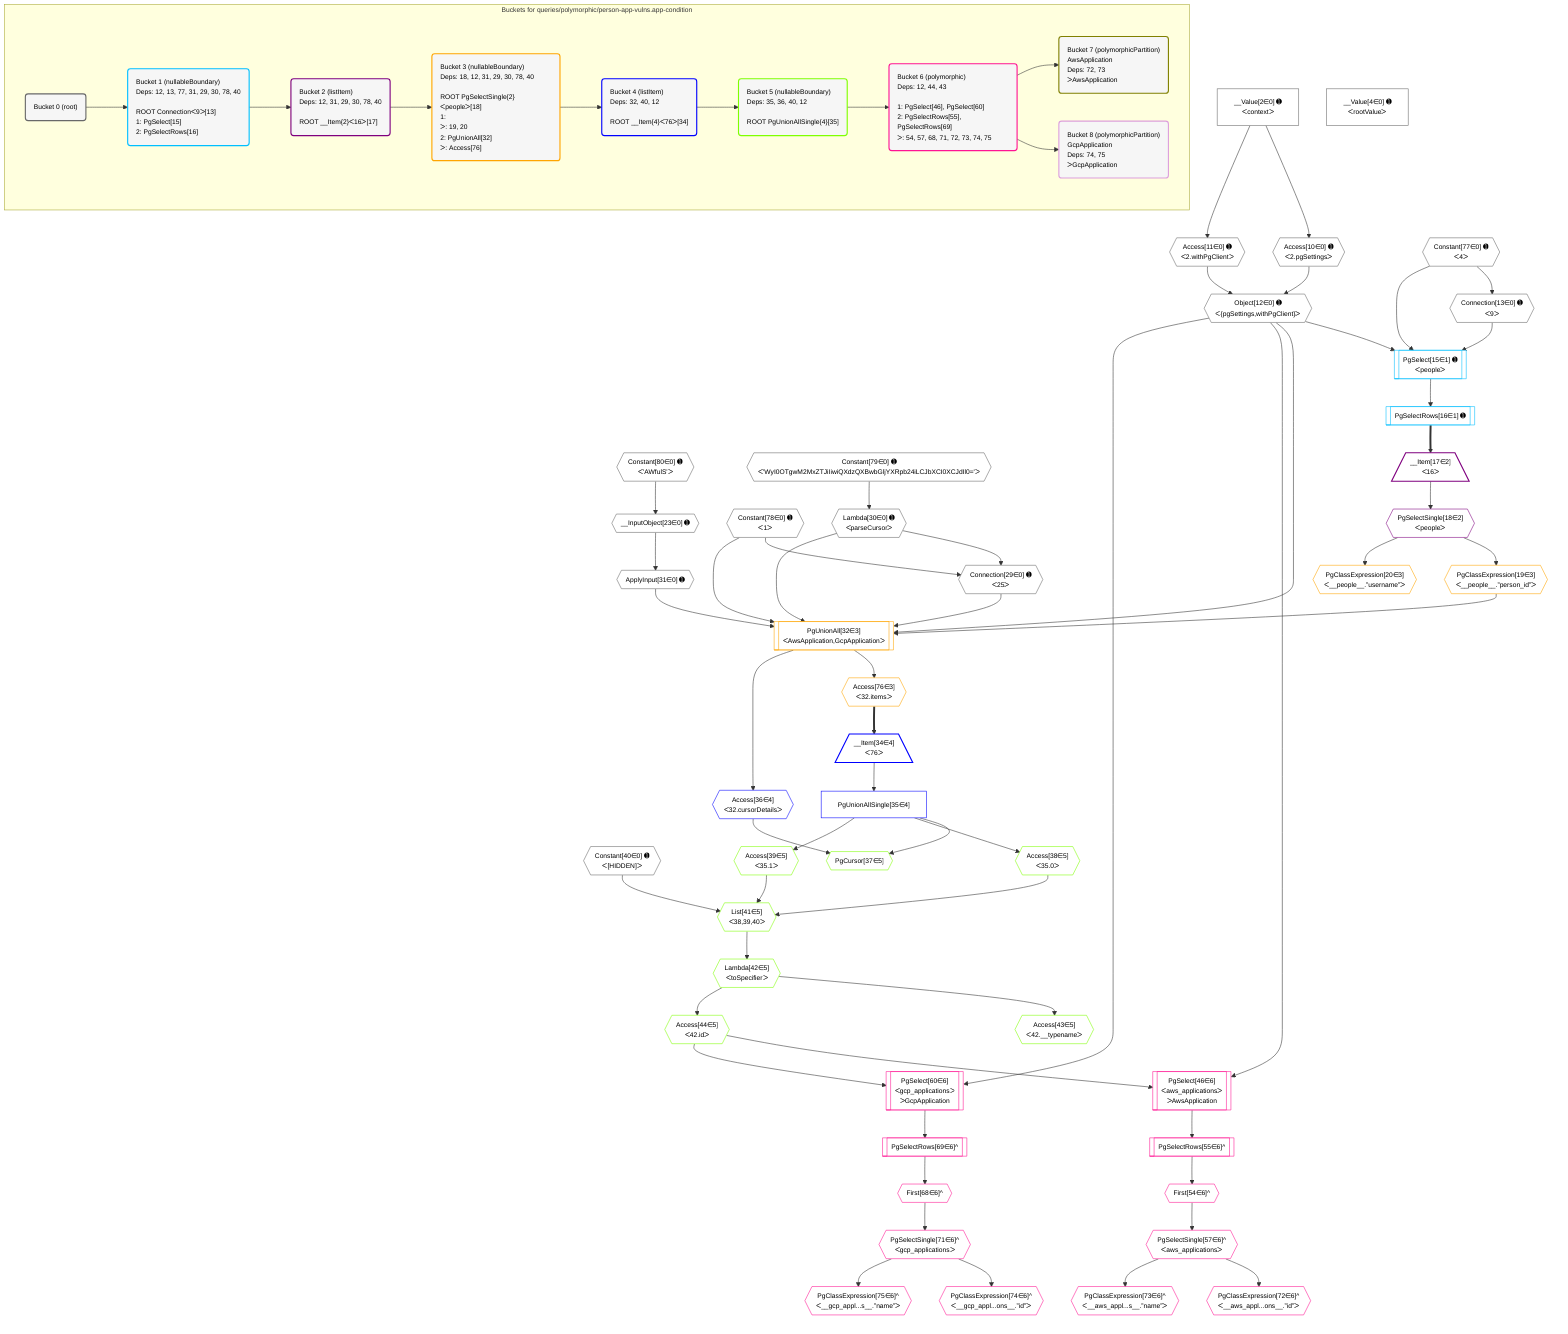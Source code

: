 %%{init: {'themeVariables': { 'fontSize': '12px'}}}%%
graph TD
    classDef path fill:#eee,stroke:#000,color:#000
    classDef plan fill:#fff,stroke-width:1px,color:#000
    classDef itemplan fill:#fff,stroke-width:2px,color:#000
    classDef unbatchedplan fill:#dff,stroke-width:1px,color:#000
    classDef sideeffectplan fill:#fcc,stroke-width:2px,color:#000
    classDef bucket fill:#f6f6f6,color:#000,stroke-width:2px,text-align:left

    subgraph "Buckets for queries/polymorphic/person-app-vulns.app-condition"
    Bucket0("Bucket 0 (root)"):::bucket
    Bucket1("Bucket 1 (nullableBoundary)<br />Deps: 12, 13, 77, 31, 29, 30, 78, 40<br /><br />ROOT Connectionᐸ9ᐳ[13]<br />1: PgSelect[15]<br />2: PgSelectRows[16]"):::bucket
    Bucket2("Bucket 2 (listItem)<br />Deps: 12, 31, 29, 30, 78, 40<br /><br />ROOT __Item{2}ᐸ16ᐳ[17]"):::bucket
    Bucket3("Bucket 3 (nullableBoundary)<br />Deps: 18, 12, 31, 29, 30, 78, 40<br /><br />ROOT PgSelectSingle{2}ᐸpeopleᐳ[18]<br />1: <br />ᐳ: 19, 20<br />2: PgUnionAll[32]<br />ᐳ: Access[76]"):::bucket
    Bucket4("Bucket 4 (listItem)<br />Deps: 32, 40, 12<br /><br />ROOT __Item{4}ᐸ76ᐳ[34]"):::bucket
    Bucket5("Bucket 5 (nullableBoundary)<br />Deps: 35, 36, 40, 12<br /><br />ROOT PgUnionAllSingle{4}[35]"):::bucket
    Bucket6("Bucket 6 (polymorphic)<br />Deps: 12, 44, 43<br /><br />1: PgSelect[46], PgSelect[60]<br />2: PgSelectRows[55], PgSelectRows[69]<br />ᐳ: 54, 57, 68, 71, 72, 73, 74, 75"):::bucket
    Bucket7("Bucket 7 (polymorphicPartition)<br />AwsApplication<br />Deps: 72, 73<br />ᐳAwsApplication"):::bucket
    Bucket8("Bucket 8 (polymorphicPartition)<br />GcpApplication<br />Deps: 74, 75<br />ᐳGcpApplication"):::bucket
    end
    Bucket0 --> Bucket1
    Bucket1 --> Bucket2
    Bucket2 --> Bucket3
    Bucket3 --> Bucket4
    Bucket4 --> Bucket5
    Bucket5 --> Bucket6
    Bucket6 --> Bucket7 & Bucket8

    %% plan dependencies
    Object12{{"Object[12∈0] ➊<br />ᐸ{pgSettings,withPgClient}ᐳ"}}:::plan
    Access10{{"Access[10∈0] ➊<br />ᐸ2.pgSettingsᐳ"}}:::plan
    Access11{{"Access[11∈0] ➊<br />ᐸ2.withPgClientᐳ"}}:::plan
    Access10 & Access11 --> Object12
    __InputObject23{{"__InputObject[23∈0] ➊"}}:::plan
    Constant80{{"Constant[80∈0] ➊<br />ᐸ'AWfulS'ᐳ"}}:::plan
    Constant80 --> __InputObject23
    Connection29{{"Connection[29∈0] ➊<br />ᐸ25ᐳ"}}:::plan
    Constant78{{"Constant[78∈0] ➊<br />ᐸ1ᐳ"}}:::plan
    Lambda30{{"Lambda[30∈0] ➊<br />ᐸparseCursorᐳ"}}:::plan
    Constant78 & Lambda30 --> Connection29
    __Value2["__Value[2∈0] ➊<br />ᐸcontextᐳ"]:::plan
    __Value2 --> Access10
    __Value2 --> Access11
    Connection13{{"Connection[13∈0] ➊<br />ᐸ9ᐳ"}}:::plan
    Constant77{{"Constant[77∈0] ➊<br />ᐸ4ᐳ"}}:::plan
    Constant77 --> Connection13
    Constant79{{"Constant[79∈0] ➊<br />ᐸ'WyI0OTgwM2MxZTJiIiwiQXdzQXBwbGljYXRpb24iLCJbXCI0XCJdIl0='ᐳ"}}:::plan
    Constant79 --> Lambda30
    ApplyInput31{{"ApplyInput[31∈0] ➊"}}:::plan
    __InputObject23 --> ApplyInput31
    __Value4["__Value[4∈0] ➊<br />ᐸrootValueᐳ"]:::plan
    Constant40{{"Constant[40∈0] ➊<br />ᐸ[HIDDEN]ᐳ"}}:::plan
    PgSelect15[["PgSelect[15∈1] ➊<br />ᐸpeopleᐳ"]]:::plan
    Object12 & Connection13 & Constant77 --> PgSelect15
    PgSelectRows16[["PgSelectRows[16∈1] ➊"]]:::plan
    PgSelect15 --> PgSelectRows16
    __Item17[/"__Item[17∈2]<br />ᐸ16ᐳ"\]:::itemplan
    PgSelectRows16 ==> __Item17
    PgSelectSingle18{{"PgSelectSingle[18∈2]<br />ᐸpeopleᐳ"}}:::plan
    __Item17 --> PgSelectSingle18
    PgUnionAll32[["PgUnionAll[32∈3]<br />ᐸAwsApplication,GcpApplicationᐳ"]]:::plan
    PgClassExpression19{{"PgClassExpression[19∈3]<br />ᐸ__people__.”person_id”ᐳ"}}:::plan
    Object12 & PgClassExpression19 & ApplyInput31 & Connection29 & Lambda30 & Constant78 --> PgUnionAll32
    PgSelectSingle18 --> PgClassExpression19
    PgClassExpression20{{"PgClassExpression[20∈3]<br />ᐸ__people__.”username”ᐳ"}}:::plan
    PgSelectSingle18 --> PgClassExpression20
    Access76{{"Access[76∈3]<br />ᐸ32.itemsᐳ"}}:::plan
    PgUnionAll32 --> Access76
    __Item34[/"__Item[34∈4]<br />ᐸ76ᐳ"\]:::itemplan
    Access76 ==> __Item34
    PgUnionAllSingle35["PgUnionAllSingle[35∈4]"]:::plan
    __Item34 --> PgUnionAllSingle35
    Access36{{"Access[36∈4]<br />ᐸ32.cursorDetailsᐳ"}}:::plan
    PgUnionAll32 --> Access36
    List41{{"List[41∈5]<br />ᐸ38,39,40ᐳ"}}:::plan
    Access38{{"Access[38∈5]<br />ᐸ35.0ᐳ"}}:::plan
    Access39{{"Access[39∈5]<br />ᐸ35.1ᐳ"}}:::plan
    Access38 & Access39 & Constant40 --> List41
    PgCursor37{{"PgCursor[37∈5]"}}:::plan
    PgUnionAllSingle35 & Access36 --> PgCursor37
    PgUnionAllSingle35 --> Access38
    PgUnionAllSingle35 --> Access39
    Lambda42{{"Lambda[42∈5]<br />ᐸtoSpecifierᐳ"}}:::plan
    List41 --> Lambda42
    Access43{{"Access[43∈5]<br />ᐸ42.__typenameᐳ"}}:::plan
    Lambda42 --> Access43
    Access44{{"Access[44∈5]<br />ᐸ42.idᐳ"}}:::plan
    Lambda42 --> Access44
    PgSelect46[["PgSelect[46∈6]<br />ᐸaws_applicationsᐳ<br />ᐳAwsApplication"]]:::plan
    Object12 & Access44 --> PgSelect46
    PgSelect60[["PgSelect[60∈6]<br />ᐸgcp_applicationsᐳ<br />ᐳGcpApplication"]]:::plan
    Object12 & Access44 --> PgSelect60
    First54{{"First[54∈6]^"}}:::plan
    PgSelectRows55[["PgSelectRows[55∈6]^"]]:::plan
    PgSelectRows55 --> First54
    PgSelect46 --> PgSelectRows55
    PgSelectSingle57{{"PgSelectSingle[57∈6]^<br />ᐸaws_applicationsᐳ"}}:::plan
    First54 --> PgSelectSingle57
    First68{{"First[68∈6]^"}}:::plan
    PgSelectRows69[["PgSelectRows[69∈6]^"]]:::plan
    PgSelectRows69 --> First68
    PgSelect60 --> PgSelectRows69
    PgSelectSingle71{{"PgSelectSingle[71∈6]^<br />ᐸgcp_applicationsᐳ"}}:::plan
    First68 --> PgSelectSingle71
    PgClassExpression72{{"PgClassExpression[72∈6]^<br />ᐸ__aws_appl...ons__.”id”ᐳ"}}:::plan
    PgSelectSingle57 --> PgClassExpression72
    PgClassExpression73{{"PgClassExpression[73∈6]^<br />ᐸ__aws_appl...s__.”name”ᐳ"}}:::plan
    PgSelectSingle57 --> PgClassExpression73
    PgClassExpression74{{"PgClassExpression[74∈6]^<br />ᐸ__gcp_appl...ons__.”id”ᐳ"}}:::plan
    PgSelectSingle71 --> PgClassExpression74
    PgClassExpression75{{"PgClassExpression[75∈6]^<br />ᐸ__gcp_appl...s__.”name”ᐳ"}}:::plan
    PgSelectSingle71 --> PgClassExpression75

    %% define steps
    classDef bucket0 stroke:#696969
    class Bucket0,__Value2,__Value4,Access10,Access11,Object12,Connection13,__InputObject23,Connection29,Lambda30,ApplyInput31,Constant40,Constant77,Constant78,Constant79,Constant80 bucket0
    classDef bucket1 stroke:#00bfff
    class Bucket1,PgSelect15,PgSelectRows16 bucket1
    classDef bucket2 stroke:#7f007f
    class Bucket2,__Item17,PgSelectSingle18 bucket2
    classDef bucket3 stroke:#ffa500
    class Bucket3,PgClassExpression19,PgClassExpression20,PgUnionAll32,Access76 bucket3
    classDef bucket4 stroke:#0000ff
    class Bucket4,__Item34,PgUnionAllSingle35,Access36 bucket4
    classDef bucket5 stroke:#7fff00
    class Bucket5,PgCursor37,Access38,Access39,List41,Lambda42,Access43,Access44 bucket5
    classDef bucket6 stroke:#ff1493
    class Bucket6,PgSelect46,First54,PgSelectRows55,PgSelectSingle57,PgSelect60,First68,PgSelectRows69,PgSelectSingle71,PgClassExpression72,PgClassExpression73,PgClassExpression74,PgClassExpression75 bucket6
    classDef bucket7 stroke:#808000
    class Bucket7 bucket7
    classDef bucket8 stroke:#dda0dd
    class Bucket8 bucket8